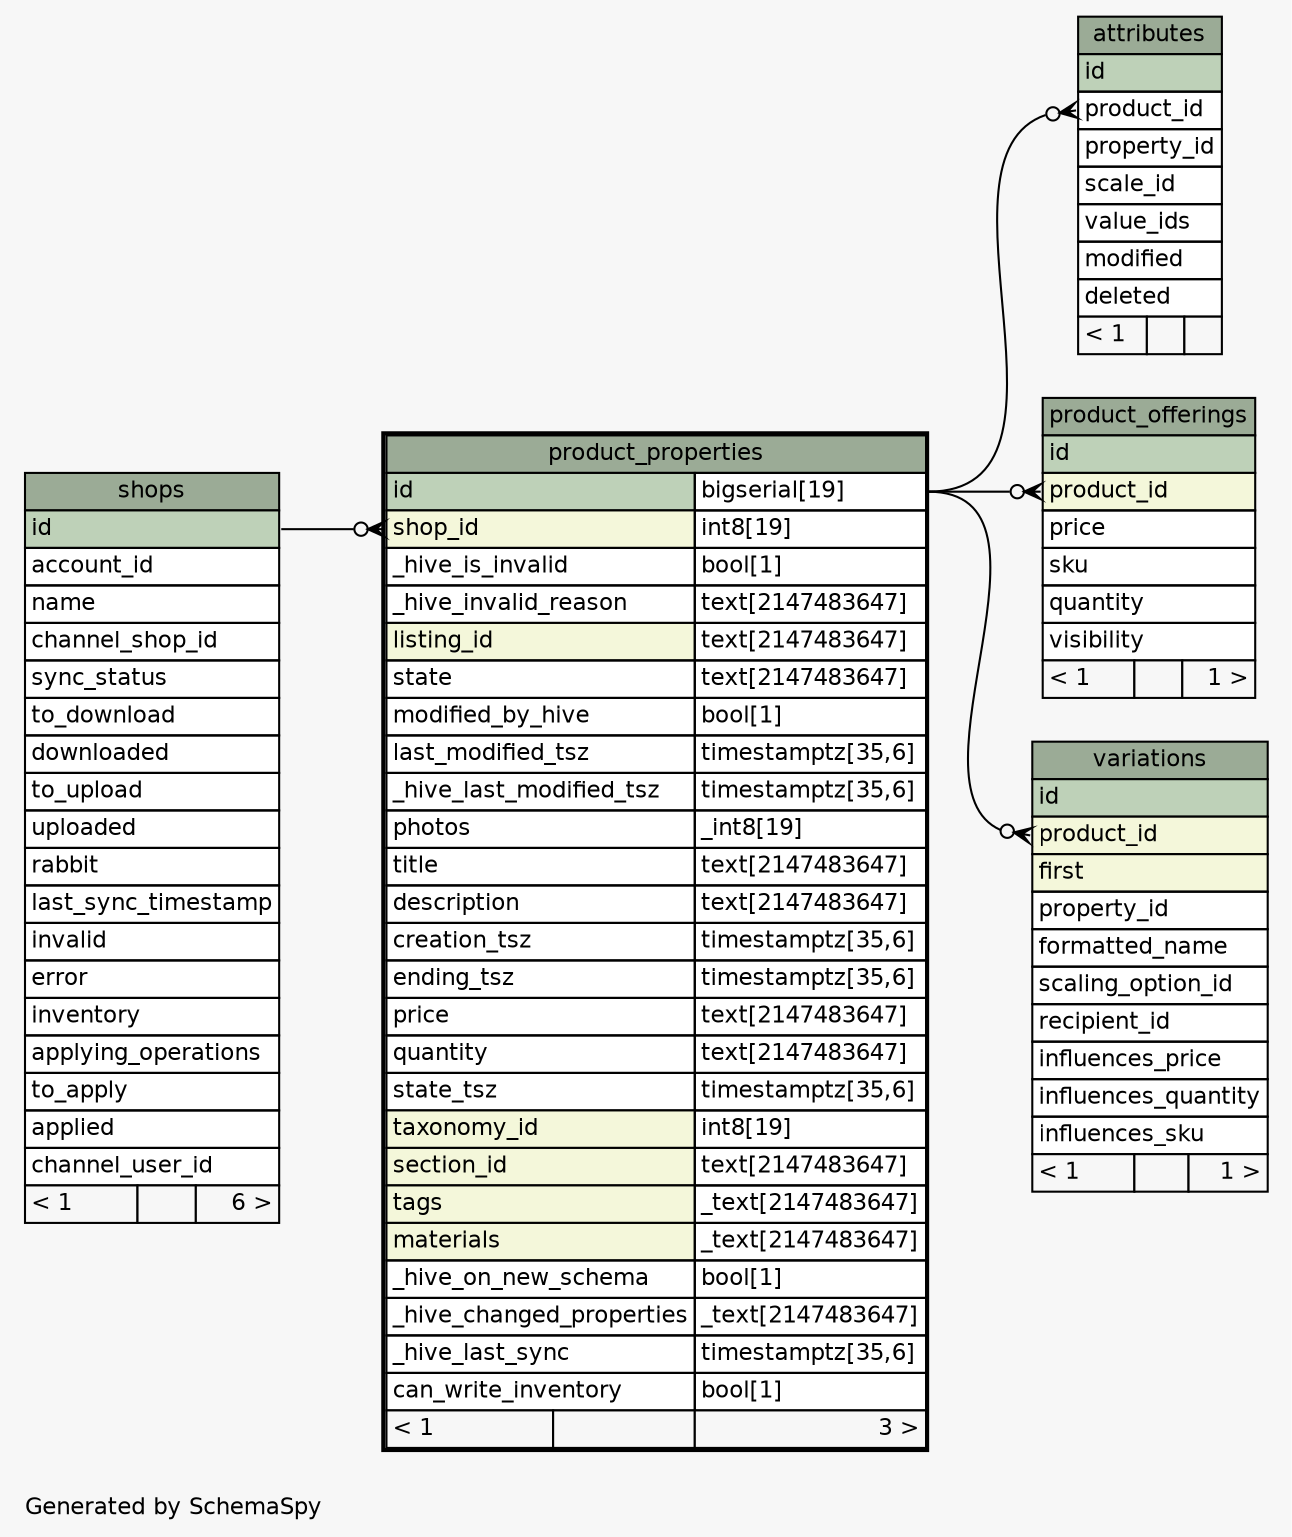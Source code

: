 // dot 2.40.1 on Linux 4.12.12-gentoo
// SchemaSpy rev 590
digraph "oneDegreeRelationshipsDiagram" {
  graph [
    rankdir="RL"
    bgcolor="#f7f7f7"
    label="\nGenerated by SchemaSpy"
    labeljust="l"
    nodesep="0.18"
    ranksep="0.46"
    fontname="Helvetica"
    fontsize="11"
  ];
  node [
    fontname="Helvetica"
    fontsize="11"
    shape="plaintext"
  ];
  edge [
    arrowsize="0.8"
  ];
  "attributes":"product_id":w -> "product_properties":"id.type":e [arrowhead=none dir=back arrowtail=crowodot];
  "product_offerings":"product_id":w -> "product_properties":"id.type":e [arrowhead=none dir=back arrowtail=crowodot];
  "product_properties":"shop_id":w -> "shops":"id":e [arrowhead=none dir=back arrowtail=crowodot];
  "variations":"product_id":w -> "product_properties":"id.type":e [arrowhead=none dir=back arrowtail=crowodot];
  "attributes" [
    label=<
    <TABLE BORDER="0" CELLBORDER="1" CELLSPACING="0" BGCOLOR="#ffffff">
      <TR><TD COLSPAN="3" BGCOLOR="#9bab96" ALIGN="CENTER">attributes</TD></TR>
      <TR><TD PORT="id" COLSPAN="3" BGCOLOR="#bed1b8" ALIGN="LEFT">id</TD></TR>
      <TR><TD PORT="product_id" COLSPAN="3" ALIGN="LEFT">product_id</TD></TR>
      <TR><TD PORT="property_id" COLSPAN="3" ALIGN="LEFT">property_id</TD></TR>
      <TR><TD PORT="scale_id" COLSPAN="3" ALIGN="LEFT">scale_id</TD></TR>
      <TR><TD PORT="value_ids" COLSPAN="3" ALIGN="LEFT">value_ids</TD></TR>
      <TR><TD PORT="modified" COLSPAN="3" ALIGN="LEFT">modified</TD></TR>
      <TR><TD PORT="deleted" COLSPAN="3" ALIGN="LEFT">deleted</TD></TR>
      <TR><TD ALIGN="LEFT" BGCOLOR="#f7f7f7">&lt; 1</TD><TD ALIGN="RIGHT" BGCOLOR="#f7f7f7">  </TD><TD ALIGN="RIGHT" BGCOLOR="#f7f7f7">  </TD></TR>
    </TABLE>>
    URL="attributes.html"
    tooltip="attributes"
  ];
  "product_offerings" [
    label=<
    <TABLE BORDER="0" CELLBORDER="1" CELLSPACING="0" BGCOLOR="#ffffff">
      <TR><TD COLSPAN="3" BGCOLOR="#9bab96" ALIGN="CENTER">product_offerings</TD></TR>
      <TR><TD PORT="id" COLSPAN="3" BGCOLOR="#bed1b8" ALIGN="LEFT">id</TD></TR>
      <TR><TD PORT="product_id" COLSPAN="3" BGCOLOR="#f4f7da" ALIGN="LEFT">product_id</TD></TR>
      <TR><TD PORT="price" COLSPAN="3" ALIGN="LEFT">price</TD></TR>
      <TR><TD PORT="sku" COLSPAN="3" ALIGN="LEFT">sku</TD></TR>
      <TR><TD PORT="quantity" COLSPAN="3" ALIGN="LEFT">quantity</TD></TR>
      <TR><TD PORT="visibility" COLSPAN="3" ALIGN="LEFT">visibility</TD></TR>
      <TR><TD ALIGN="LEFT" BGCOLOR="#f7f7f7">&lt; 1</TD><TD ALIGN="RIGHT" BGCOLOR="#f7f7f7">  </TD><TD ALIGN="RIGHT" BGCOLOR="#f7f7f7">1 &gt;</TD></TR>
    </TABLE>>
    URL="product_offerings.html"
    tooltip="product_offerings"
  ];
  "product_properties" [
    label=<
    <TABLE BORDER="2" CELLBORDER="1" CELLSPACING="0" BGCOLOR="#ffffff">
      <TR><TD COLSPAN="3" BGCOLOR="#9bab96" ALIGN="CENTER">product_properties</TD></TR>
      <TR><TD PORT="id" COLSPAN="2" BGCOLOR="#bed1b8" ALIGN="LEFT">id</TD><TD PORT="id.type" ALIGN="LEFT">bigserial[19]</TD></TR>
      <TR><TD PORT="shop_id" COLSPAN="2" BGCOLOR="#f4f7da" ALIGN="LEFT">shop_id</TD><TD PORT="shop_id.type" ALIGN="LEFT">int8[19]</TD></TR>
      <TR><TD PORT="_hive_is_invalid" COLSPAN="2" ALIGN="LEFT">_hive_is_invalid</TD><TD PORT="_hive_is_invalid.type" ALIGN="LEFT">bool[1]</TD></TR>
      <TR><TD PORT="_hive_invalid_reason" COLSPAN="2" ALIGN="LEFT">_hive_invalid_reason</TD><TD PORT="_hive_invalid_reason.type" ALIGN="LEFT">text[2147483647]</TD></TR>
      <TR><TD PORT="listing_id" COLSPAN="2" BGCOLOR="#f4f7da" ALIGN="LEFT">listing_id</TD><TD PORT="listing_id.type" ALIGN="LEFT">text[2147483647]</TD></TR>
      <TR><TD PORT="state" COLSPAN="2" ALIGN="LEFT">state</TD><TD PORT="state.type" ALIGN="LEFT">text[2147483647]</TD></TR>
      <TR><TD PORT="modified_by_hive" COLSPAN="2" ALIGN="LEFT">modified_by_hive</TD><TD PORT="modified_by_hive.type" ALIGN="LEFT">bool[1]</TD></TR>
      <TR><TD PORT="last_modified_tsz" COLSPAN="2" ALIGN="LEFT">last_modified_tsz</TD><TD PORT="last_modified_tsz.type" ALIGN="LEFT">timestamptz[35,6]</TD></TR>
      <TR><TD PORT="_hive_last_modified_tsz" COLSPAN="2" ALIGN="LEFT">_hive_last_modified_tsz</TD><TD PORT="_hive_last_modified_tsz.type" ALIGN="LEFT">timestamptz[35,6]</TD></TR>
      <TR><TD PORT="photos" COLSPAN="2" ALIGN="LEFT">photos</TD><TD PORT="photos.type" ALIGN="LEFT">_int8[19]</TD></TR>
      <TR><TD PORT="title" COLSPAN="2" ALIGN="LEFT">title</TD><TD PORT="title.type" ALIGN="LEFT">text[2147483647]</TD></TR>
      <TR><TD PORT="description" COLSPAN="2" ALIGN="LEFT">description</TD><TD PORT="description.type" ALIGN="LEFT">text[2147483647]</TD></TR>
      <TR><TD PORT="creation_tsz" COLSPAN="2" ALIGN="LEFT">creation_tsz</TD><TD PORT="creation_tsz.type" ALIGN="LEFT">timestamptz[35,6]</TD></TR>
      <TR><TD PORT="ending_tsz" COLSPAN="2" ALIGN="LEFT">ending_tsz</TD><TD PORT="ending_tsz.type" ALIGN="LEFT">timestamptz[35,6]</TD></TR>
      <TR><TD PORT="price" COLSPAN="2" ALIGN="LEFT">price</TD><TD PORT="price.type" ALIGN="LEFT">text[2147483647]</TD></TR>
      <TR><TD PORT="quantity" COLSPAN="2" ALIGN="LEFT">quantity</TD><TD PORT="quantity.type" ALIGN="LEFT">text[2147483647]</TD></TR>
      <TR><TD PORT="state_tsz" COLSPAN="2" ALIGN="LEFT">state_tsz</TD><TD PORT="state_tsz.type" ALIGN="LEFT">timestamptz[35,6]</TD></TR>
      <TR><TD PORT="taxonomy_id" COLSPAN="2" BGCOLOR="#f4f7da" ALIGN="LEFT">taxonomy_id</TD><TD PORT="taxonomy_id.type" ALIGN="LEFT">int8[19]</TD></TR>
      <TR><TD PORT="section_id" COLSPAN="2" BGCOLOR="#f4f7da" ALIGN="LEFT">section_id</TD><TD PORT="section_id.type" ALIGN="LEFT">text[2147483647]</TD></TR>
      <TR><TD PORT="tags" COLSPAN="2" BGCOLOR="#f4f7da" ALIGN="LEFT">tags</TD><TD PORT="tags.type" ALIGN="LEFT">_text[2147483647]</TD></TR>
      <TR><TD PORT="materials" COLSPAN="2" BGCOLOR="#f4f7da" ALIGN="LEFT">materials</TD><TD PORT="materials.type" ALIGN="LEFT">_text[2147483647]</TD></TR>
      <TR><TD PORT="_hive_on_new_schema" COLSPAN="2" ALIGN="LEFT">_hive_on_new_schema</TD><TD PORT="_hive_on_new_schema.type" ALIGN="LEFT">bool[1]</TD></TR>
      <TR><TD PORT="_hive_changed_properties" COLSPAN="2" ALIGN="LEFT">_hive_changed_properties</TD><TD PORT="_hive_changed_properties.type" ALIGN="LEFT">_text[2147483647]</TD></TR>
      <TR><TD PORT="_hive_last_sync" COLSPAN="2" ALIGN="LEFT">_hive_last_sync</TD><TD PORT="_hive_last_sync.type" ALIGN="LEFT">timestamptz[35,6]</TD></TR>
      <TR><TD PORT="can_write_inventory" COLSPAN="2" ALIGN="LEFT">can_write_inventory</TD><TD PORT="can_write_inventory.type" ALIGN="LEFT">bool[1]</TD></TR>
      <TR><TD ALIGN="LEFT" BGCOLOR="#f7f7f7">&lt; 1</TD><TD ALIGN="RIGHT" BGCOLOR="#f7f7f7">  </TD><TD ALIGN="RIGHT" BGCOLOR="#f7f7f7">3 &gt;</TD></TR>
    </TABLE>>
    URL="product_properties.html"
    tooltip="product_properties"
  ];
  "shops" [
    label=<
    <TABLE BORDER="0" CELLBORDER="1" CELLSPACING="0" BGCOLOR="#ffffff">
      <TR><TD COLSPAN="3" BGCOLOR="#9bab96" ALIGN="CENTER">shops</TD></TR>
      <TR><TD PORT="id" COLSPAN="3" BGCOLOR="#bed1b8" ALIGN="LEFT">id</TD></TR>
      <TR><TD PORT="account_id" COLSPAN="3" ALIGN="LEFT">account_id</TD></TR>
      <TR><TD PORT="name" COLSPAN="3" ALIGN="LEFT">name</TD></TR>
      <TR><TD PORT="channel_shop_id" COLSPAN="3" ALIGN="LEFT">channel_shop_id</TD></TR>
      <TR><TD PORT="sync_status" COLSPAN="3" ALIGN="LEFT">sync_status</TD></TR>
      <TR><TD PORT="to_download" COLSPAN="3" ALIGN="LEFT">to_download</TD></TR>
      <TR><TD PORT="downloaded" COLSPAN="3" ALIGN="LEFT">downloaded</TD></TR>
      <TR><TD PORT="to_upload" COLSPAN="3" ALIGN="LEFT">to_upload</TD></TR>
      <TR><TD PORT="uploaded" COLSPAN="3" ALIGN="LEFT">uploaded</TD></TR>
      <TR><TD PORT="rabbit" COLSPAN="3" ALIGN="LEFT">rabbit</TD></TR>
      <TR><TD PORT="last_sync_timestamp" COLSPAN="3" ALIGN="LEFT">last_sync_timestamp</TD></TR>
      <TR><TD PORT="invalid" COLSPAN="3" ALIGN="LEFT">invalid</TD></TR>
      <TR><TD PORT="error" COLSPAN="3" ALIGN="LEFT">error</TD></TR>
      <TR><TD PORT="inventory" COLSPAN="3" ALIGN="LEFT">inventory</TD></TR>
      <TR><TD PORT="applying_operations" COLSPAN="3" ALIGN="LEFT">applying_operations</TD></TR>
      <TR><TD PORT="to_apply" COLSPAN="3" ALIGN="LEFT">to_apply</TD></TR>
      <TR><TD PORT="applied" COLSPAN="3" ALIGN="LEFT">applied</TD></TR>
      <TR><TD PORT="channel_user_id" COLSPAN="3" ALIGN="LEFT">channel_user_id</TD></TR>
      <TR><TD ALIGN="LEFT" BGCOLOR="#f7f7f7">&lt; 1</TD><TD ALIGN="RIGHT" BGCOLOR="#f7f7f7">  </TD><TD ALIGN="RIGHT" BGCOLOR="#f7f7f7">6 &gt;</TD></TR>
    </TABLE>>
    URL="shops.html"
    tooltip="shops"
  ];
  "variations" [
    label=<
    <TABLE BORDER="0" CELLBORDER="1" CELLSPACING="0" BGCOLOR="#ffffff">
      <TR><TD COLSPAN="3" BGCOLOR="#9bab96" ALIGN="CENTER">variations</TD></TR>
      <TR><TD PORT="id" COLSPAN="3" BGCOLOR="#bed1b8" ALIGN="LEFT">id</TD></TR>
      <TR><TD PORT="product_id" COLSPAN="3" BGCOLOR="#f4f7da" ALIGN="LEFT">product_id</TD></TR>
      <TR><TD PORT="first" COLSPAN="3" BGCOLOR="#f4f7da" ALIGN="LEFT">first</TD></TR>
      <TR><TD PORT="property_id" COLSPAN="3" ALIGN="LEFT">property_id</TD></TR>
      <TR><TD PORT="formatted_name" COLSPAN="3" ALIGN="LEFT">formatted_name</TD></TR>
      <TR><TD PORT="scaling_option_id" COLSPAN="3" ALIGN="LEFT">scaling_option_id</TD></TR>
      <TR><TD PORT="recipient_id" COLSPAN="3" ALIGN="LEFT">recipient_id</TD></TR>
      <TR><TD PORT="influences_price" COLSPAN="3" ALIGN="LEFT">influences_price</TD></TR>
      <TR><TD PORT="influences_quantity" COLSPAN="3" ALIGN="LEFT">influences_quantity</TD></TR>
      <TR><TD PORT="influences_sku" COLSPAN="3" ALIGN="LEFT">influences_sku</TD></TR>
      <TR><TD ALIGN="LEFT" BGCOLOR="#f7f7f7">&lt; 1</TD><TD ALIGN="RIGHT" BGCOLOR="#f7f7f7">  </TD><TD ALIGN="RIGHT" BGCOLOR="#f7f7f7">1 &gt;</TD></TR>
    </TABLE>>
    URL="variations.html"
    tooltip="variations"
  ];
}
